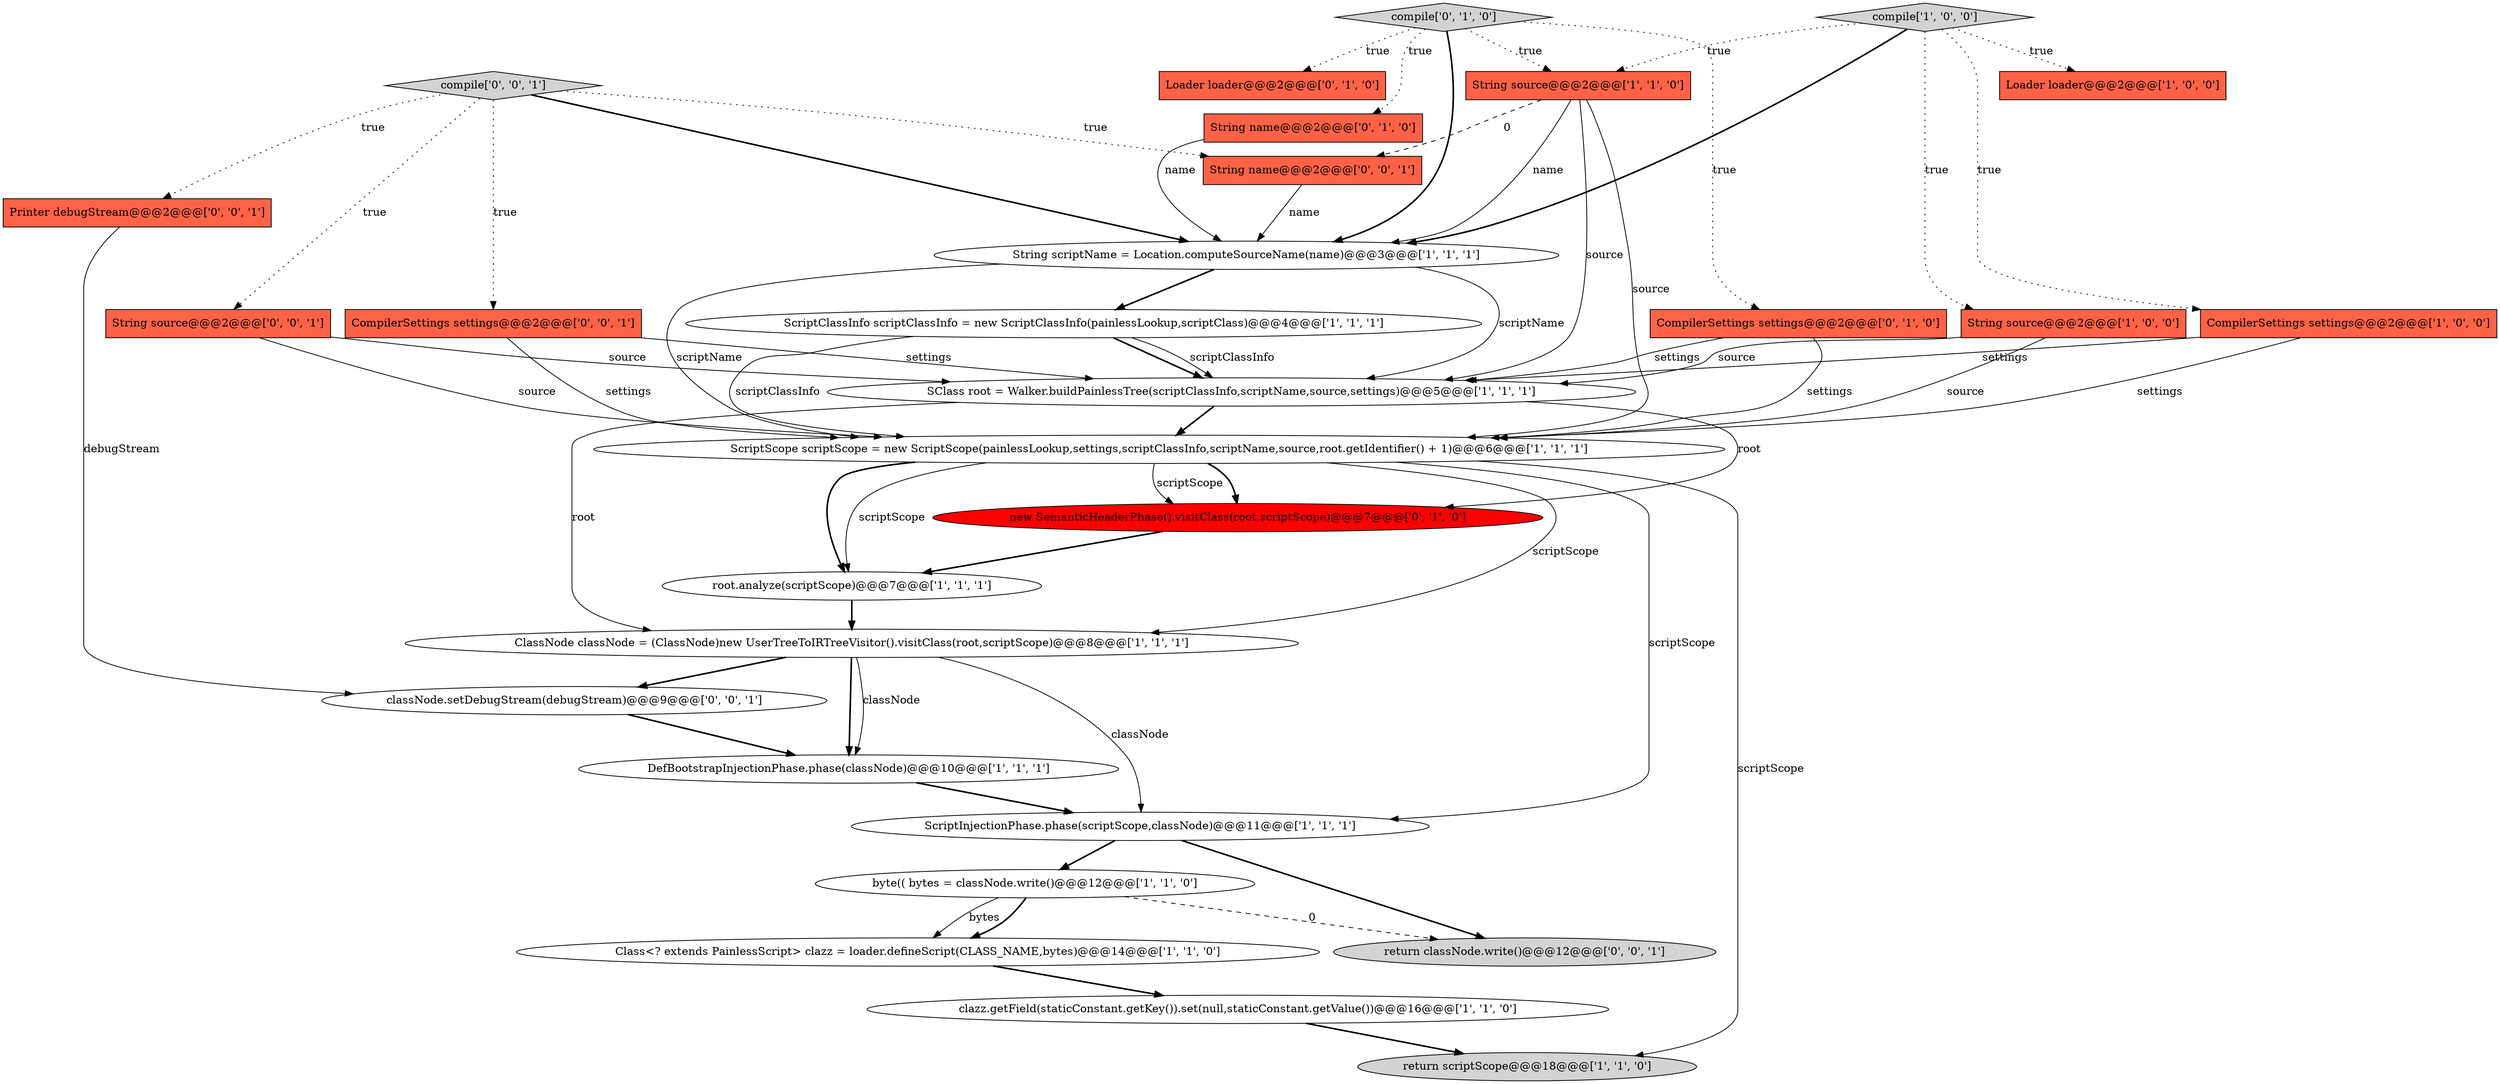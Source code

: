 digraph {
26 [style = filled, label = "compile['0', '0', '1']", fillcolor = lightgray, shape = diamond image = "AAA0AAABBB3BBB"];
17 [style = filled, label = "compile['0', '1', '0']", fillcolor = lightgray, shape = diamond image = "AAA0AAABBB2BBB"];
0 [style = filled, label = "compile['1', '0', '0']", fillcolor = lightgray, shape = diamond image = "AAA0AAABBB1BBB"];
28 [style = filled, label = "String name@@@2@@@['0', '0', '1']", fillcolor = tomato, shape = box image = "AAA0AAABBB3BBB"];
1 [style = filled, label = "SClass root = Walker.buildPainlessTree(scriptClassInfo,scriptName,source,settings)@@@5@@@['1', '1', '1']", fillcolor = white, shape = ellipse image = "AAA0AAABBB1BBB"];
9 [style = filled, label = "ScriptScope scriptScope = new ScriptScope(painlessLookup,settings,scriptClassInfo,scriptName,source,root.getIdentifier() + 1)@@@6@@@['1', '1', '1']", fillcolor = white, shape = ellipse image = "AAA0AAABBB1BBB"];
20 [style = filled, label = "Loader loader@@@2@@@['0', '1', '0']", fillcolor = tomato, shape = box image = "AAA0AAABBB2BBB"];
7 [style = filled, label = "root.analyze(scriptScope)@@@7@@@['1', '1', '1']", fillcolor = white, shape = ellipse image = "AAA0AAABBB1BBB"];
12 [style = filled, label = "String source@@@2@@@['1', '1', '0']", fillcolor = tomato, shape = box image = "AAA0AAABBB1BBB"];
18 [style = filled, label = "String name@@@2@@@['0', '1', '0']", fillcolor = tomato, shape = box image = "AAA0AAABBB2BBB"];
11 [style = filled, label = "Class<? extends PainlessScript> clazz = loader.defineScript(CLASS_NAME,bytes)@@@14@@@['1', '1', '0']", fillcolor = white, shape = ellipse image = "AAA0AAABBB1BBB"];
2 [style = filled, label = "Loader loader@@@2@@@['1', '0', '0']", fillcolor = tomato, shape = box image = "AAA0AAABBB1BBB"];
25 [style = filled, label = "classNode.setDebugStream(debugStream)@@@9@@@['0', '0', '1']", fillcolor = white, shape = ellipse image = "AAA0AAABBB3BBB"];
14 [style = filled, label = "ScriptClassInfo scriptClassInfo = new ScriptClassInfo(painlessLookup,scriptClass)@@@4@@@['1', '1', '1']", fillcolor = white, shape = ellipse image = "AAA0AAABBB1BBB"];
21 [style = filled, label = "CompilerSettings settings@@@2@@@['0', '1', '0']", fillcolor = tomato, shape = box image = "AAA0AAABBB2BBB"];
13 [style = filled, label = "DefBootstrapInjectionPhase.phase(classNode)@@@10@@@['1', '1', '1']", fillcolor = white, shape = ellipse image = "AAA0AAABBB1BBB"];
4 [style = filled, label = "clazz.getField(staticConstant.getKey()).set(null,staticConstant.getValue())@@@16@@@['1', '1', '0']", fillcolor = white, shape = ellipse image = "AAA0AAABBB1BBB"];
23 [style = filled, label = "Printer debugStream@@@2@@@['0', '0', '1']", fillcolor = tomato, shape = box image = "AAA0AAABBB3BBB"];
6 [style = filled, label = "String source@@@2@@@['1', '0', '0']", fillcolor = tomato, shape = box image = "AAA0AAABBB1BBB"];
5 [style = filled, label = "byte(( bytes = classNode.write()@@@12@@@['1', '1', '0']", fillcolor = white, shape = ellipse image = "AAA0AAABBB1BBB"];
24 [style = filled, label = "String source@@@2@@@['0', '0', '1']", fillcolor = tomato, shape = box image = "AAA0AAABBB3BBB"];
10 [style = filled, label = "ClassNode classNode = (ClassNode)new UserTreeToIRTreeVisitor().visitClass(root,scriptScope)@@@8@@@['1', '1', '1']", fillcolor = white, shape = ellipse image = "AAA0AAABBB1BBB"];
3 [style = filled, label = "ScriptInjectionPhase.phase(scriptScope,classNode)@@@11@@@['1', '1', '1']", fillcolor = white, shape = ellipse image = "AAA0AAABBB1BBB"];
22 [style = filled, label = "return classNode.write()@@@12@@@['0', '0', '1']", fillcolor = lightgray, shape = ellipse image = "AAA0AAABBB3BBB"];
15 [style = filled, label = "return scriptScope@@@18@@@['1', '1', '0']", fillcolor = lightgray, shape = ellipse image = "AAA0AAABBB1BBB"];
8 [style = filled, label = "CompilerSettings settings@@@2@@@['1', '0', '0']", fillcolor = tomato, shape = box image = "AAA0AAABBB1BBB"];
19 [style = filled, label = "new SemanticHeaderPhase().visitClass(root,scriptScope)@@@7@@@['0', '1', '0']", fillcolor = red, shape = ellipse image = "AAA1AAABBB2BBB"];
16 [style = filled, label = "String scriptName = Location.computeSourceName(name)@@@3@@@['1', '1', '1']", fillcolor = white, shape = ellipse image = "AAA0AAABBB1BBB"];
27 [style = filled, label = "CompilerSettings settings@@@2@@@['0', '0', '1']", fillcolor = tomato, shape = box image = "AAA0AAABBB3BBB"];
17->20 [style = dotted, label="true"];
0->16 [style = bold, label=""];
16->9 [style = solid, label="scriptName"];
0->12 [style = dotted, label="true"];
17->18 [style = dotted, label="true"];
10->13 [style = solid, label="classNode"];
7->10 [style = bold, label=""];
25->13 [style = bold, label=""];
24->1 [style = solid, label="source"];
12->9 [style = solid, label="source"];
26->27 [style = dotted, label="true"];
1->10 [style = solid, label="root"];
11->4 [style = bold, label=""];
12->1 [style = solid, label="source"];
4->15 [style = bold, label=""];
14->9 [style = solid, label="scriptClassInfo"];
5->11 [style = solid, label="bytes"];
9->3 [style = solid, label="scriptScope"];
12->16 [style = solid, label="name"];
27->1 [style = solid, label="settings"];
26->23 [style = dotted, label="true"];
10->3 [style = solid, label="classNode"];
9->7 [style = bold, label=""];
0->6 [style = dotted, label="true"];
3->22 [style = bold, label=""];
1->19 [style = solid, label="root"];
24->9 [style = solid, label="source"];
14->1 [style = bold, label=""];
1->9 [style = bold, label=""];
6->1 [style = solid, label="source"];
8->1 [style = solid, label="settings"];
0->8 [style = dotted, label="true"];
26->16 [style = bold, label=""];
3->5 [style = bold, label=""];
21->9 [style = solid, label="settings"];
8->9 [style = solid, label="settings"];
18->16 [style = solid, label="name"];
10->13 [style = bold, label=""];
13->3 [style = bold, label=""];
16->1 [style = solid, label="scriptName"];
10->25 [style = bold, label=""];
17->12 [style = dotted, label="true"];
9->7 [style = solid, label="scriptScope"];
12->28 [style = dashed, label="0"];
26->28 [style = dotted, label="true"];
26->24 [style = dotted, label="true"];
9->10 [style = solid, label="scriptScope"];
14->1 [style = solid, label="scriptClassInfo"];
6->9 [style = solid, label="source"];
21->1 [style = solid, label="settings"];
23->25 [style = solid, label="debugStream"];
16->14 [style = bold, label=""];
9->19 [style = bold, label=""];
5->11 [style = bold, label=""];
0->2 [style = dotted, label="true"];
9->19 [style = solid, label="scriptScope"];
17->21 [style = dotted, label="true"];
9->15 [style = solid, label="scriptScope"];
19->7 [style = bold, label=""];
28->16 [style = solid, label="name"];
17->16 [style = bold, label=""];
27->9 [style = solid, label="settings"];
5->22 [style = dashed, label="0"];
}
